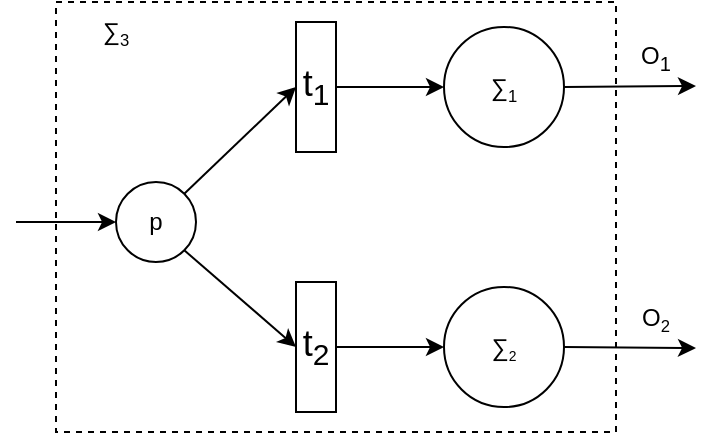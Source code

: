 <mxfile version="21.0.6" type="github">
  <diagram name="第 1 页" id="jQX-dU-1nZ_WLm4NonR6">
    <mxGraphModel dx="574" dy="331" grid="1" gridSize="10" guides="1" tooltips="1" connect="1" arrows="1" fold="1" page="1" pageScale="1" pageWidth="827" pageHeight="1169" math="0" shadow="0">
      <root>
        <mxCell id="0" />
        <mxCell id="1" parent="0" />
        <mxCell id="vs-r4dkjhPpXBXqWXcWx-22" value="" style="rounded=0;whiteSpace=wrap;html=1;dashed=1;" vertex="1" parent="1">
          <mxGeometry x="220" y="120" width="280" height="215" as="geometry" />
        </mxCell>
        <mxCell id="vs-r4dkjhPpXBXqWXcWx-4" value="p" style="ellipse;whiteSpace=wrap;html=1;aspect=fixed;" vertex="1" parent="1">
          <mxGeometry x="250" y="210" width="40" height="40" as="geometry" />
        </mxCell>
        <mxCell id="vs-r4dkjhPpXBXqWXcWx-10" value="&lt;font style=&quot;font-size: 18px;&quot;&gt;t&lt;sub&gt;1&lt;/sub&gt;&lt;/font&gt;" style="rounded=0;whiteSpace=wrap;html=1;" vertex="1" parent="1">
          <mxGeometry x="340" y="130" width="20" height="65" as="geometry" />
        </mxCell>
        <mxCell id="vs-r4dkjhPpXBXqWXcWx-11" value="&lt;font style=&quot;font-size: 18px;&quot;&gt;t&lt;sub&gt;2&lt;/sub&gt;&lt;/font&gt;" style="rounded=0;whiteSpace=wrap;html=1;" vertex="1" parent="1">
          <mxGeometry x="340" y="260" width="20" height="65" as="geometry" />
        </mxCell>
        <mxCell id="vs-r4dkjhPpXBXqWXcWx-12" value="∑&lt;span style=&quot;font-size: 10px;&quot;&gt;&lt;sub&gt;1&lt;/sub&gt;&lt;/span&gt;" style="ellipse;whiteSpace=wrap;html=1;aspect=fixed;" vertex="1" parent="1">
          <mxGeometry x="414" y="132.5" width="60" height="60" as="geometry" />
        </mxCell>
        <mxCell id="vs-r4dkjhPpXBXqWXcWx-13" value="∑&lt;span style=&quot;font-size: 8.333px;&quot;&gt;&lt;sub&gt;2&lt;/sub&gt;&lt;/span&gt;" style="ellipse;whiteSpace=wrap;html=1;aspect=fixed;" vertex="1" parent="1">
          <mxGeometry x="414" y="262.5" width="60" height="60" as="geometry" />
        </mxCell>
        <mxCell id="vs-r4dkjhPpXBXqWXcWx-15" value="" style="endArrow=classic;html=1;rounded=0;exitX=1;exitY=0;exitDx=0;exitDy=0;entryX=0;entryY=0.5;entryDx=0;entryDy=0;" edge="1" parent="1" source="vs-r4dkjhPpXBXqWXcWx-4" target="vs-r4dkjhPpXBXqWXcWx-10">
          <mxGeometry width="50" height="50" relative="1" as="geometry">
            <mxPoint x="390" y="190" as="sourcePoint" />
            <mxPoint x="440" y="140" as="targetPoint" />
          </mxGeometry>
        </mxCell>
        <mxCell id="vs-r4dkjhPpXBXqWXcWx-16" value="" style="endArrow=classic;html=1;rounded=0;exitX=1;exitY=1;exitDx=0;exitDy=0;entryX=0;entryY=0.5;entryDx=0;entryDy=0;" edge="1" parent="1" source="vs-r4dkjhPpXBXqWXcWx-4" target="vs-r4dkjhPpXBXqWXcWx-11">
          <mxGeometry width="50" height="50" relative="1" as="geometry">
            <mxPoint x="390" y="190" as="sourcePoint" />
            <mxPoint x="440" y="140" as="targetPoint" />
          </mxGeometry>
        </mxCell>
        <mxCell id="vs-r4dkjhPpXBXqWXcWx-17" value="" style="endArrow=classic;html=1;rounded=0;exitX=1;exitY=0.5;exitDx=0;exitDy=0;entryX=0;entryY=0.5;entryDx=0;entryDy=0;" edge="1" parent="1" source="vs-r4dkjhPpXBXqWXcWx-10" target="vs-r4dkjhPpXBXqWXcWx-12">
          <mxGeometry width="50" height="50" relative="1" as="geometry">
            <mxPoint x="390" y="190" as="sourcePoint" />
            <mxPoint x="440" y="140" as="targetPoint" />
          </mxGeometry>
        </mxCell>
        <mxCell id="vs-r4dkjhPpXBXqWXcWx-18" value="" style="endArrow=classic;html=1;rounded=0;exitX=1;exitY=0.5;exitDx=0;exitDy=0;entryX=0;entryY=0.5;entryDx=0;entryDy=0;" edge="1" parent="1" source="vs-r4dkjhPpXBXqWXcWx-11" target="vs-r4dkjhPpXBXqWXcWx-13">
          <mxGeometry width="50" height="50" relative="1" as="geometry">
            <mxPoint x="370" y="292.26" as="sourcePoint" />
            <mxPoint x="424" y="292.26" as="targetPoint" />
          </mxGeometry>
        </mxCell>
        <mxCell id="vs-r4dkjhPpXBXqWXcWx-19" value="" style="endArrow=classic;html=1;rounded=0;entryX=0;entryY=0.5;entryDx=0;entryDy=0;" edge="1" parent="1" target="vs-r4dkjhPpXBXqWXcWx-4">
          <mxGeometry width="50" height="50" relative="1" as="geometry">
            <mxPoint x="200" y="230" as="sourcePoint" />
            <mxPoint x="440" y="140" as="targetPoint" />
          </mxGeometry>
        </mxCell>
        <mxCell id="vs-r4dkjhPpXBXqWXcWx-20" value="" style="endArrow=classic;html=1;rounded=0;exitX=1;exitY=0.5;exitDx=0;exitDy=0;" edge="1" parent="1" source="vs-r4dkjhPpXBXqWXcWx-12">
          <mxGeometry width="50" height="50" relative="1" as="geometry">
            <mxPoint x="490" y="162.26" as="sourcePoint" />
            <mxPoint x="540" y="162" as="targetPoint" />
          </mxGeometry>
        </mxCell>
        <mxCell id="vs-r4dkjhPpXBXqWXcWx-21" value="" style="endArrow=classic;html=1;rounded=0;exitX=1;exitY=0.5;exitDx=0;exitDy=0;" edge="1" parent="1" source="vs-r4dkjhPpXBXqWXcWx-13">
          <mxGeometry width="50" height="50" relative="1" as="geometry">
            <mxPoint x="480" y="293" as="sourcePoint" />
            <mxPoint x="540" y="293" as="targetPoint" />
          </mxGeometry>
        </mxCell>
        <mxCell id="vs-r4dkjhPpXBXqWXcWx-23" value="O&lt;sub&gt;1&lt;/sub&gt;" style="text;strokeColor=none;align=center;fillColor=none;html=1;verticalAlign=middle;whiteSpace=wrap;rounded=0;" vertex="1" parent="1">
          <mxGeometry x="490" y="132.5" width="60" height="30" as="geometry" />
        </mxCell>
        <mxCell id="vs-r4dkjhPpXBXqWXcWx-24" value="O&lt;span style=&quot;font-size: 10px;&quot;&gt;&lt;sub&gt;2&lt;/sub&gt;&lt;/span&gt;" style="text;strokeColor=none;align=center;fillColor=none;html=1;verticalAlign=middle;whiteSpace=wrap;rounded=0;" vertex="1" parent="1">
          <mxGeometry x="490" y="262.5" width="60" height="30" as="geometry" />
        </mxCell>
        <mxCell id="vs-r4dkjhPpXBXqWXcWx-25" value="∑&lt;span style=&quot;font-size: 10px;&quot;&gt;&lt;sub&gt;3&lt;/sub&gt;&lt;/span&gt;" style="text;strokeColor=none;align=center;fillColor=none;html=1;verticalAlign=middle;whiteSpace=wrap;rounded=0;" vertex="1" parent="1">
          <mxGeometry x="220" y="120" width="60" height="30" as="geometry" />
        </mxCell>
      </root>
    </mxGraphModel>
  </diagram>
</mxfile>
